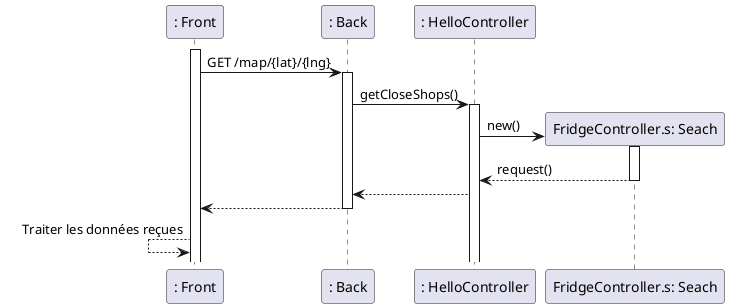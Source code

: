 @startuml map

participant ": Front" as ft
participant ": Back" as bk
participant ": HelloController" as c

activate ft
ft -> bk: GET /map/{lat}/{lng}
activate bk
bk -> c: getCloseShops()
activate c
create "FridgeController.s: Seach" as s
c -> s: new()
activate s
s --> c: request()
deactivate s
c --> bk
bk --> ft
deactivate bk
ft <-- ft: Traiter les données reçues


@enduml